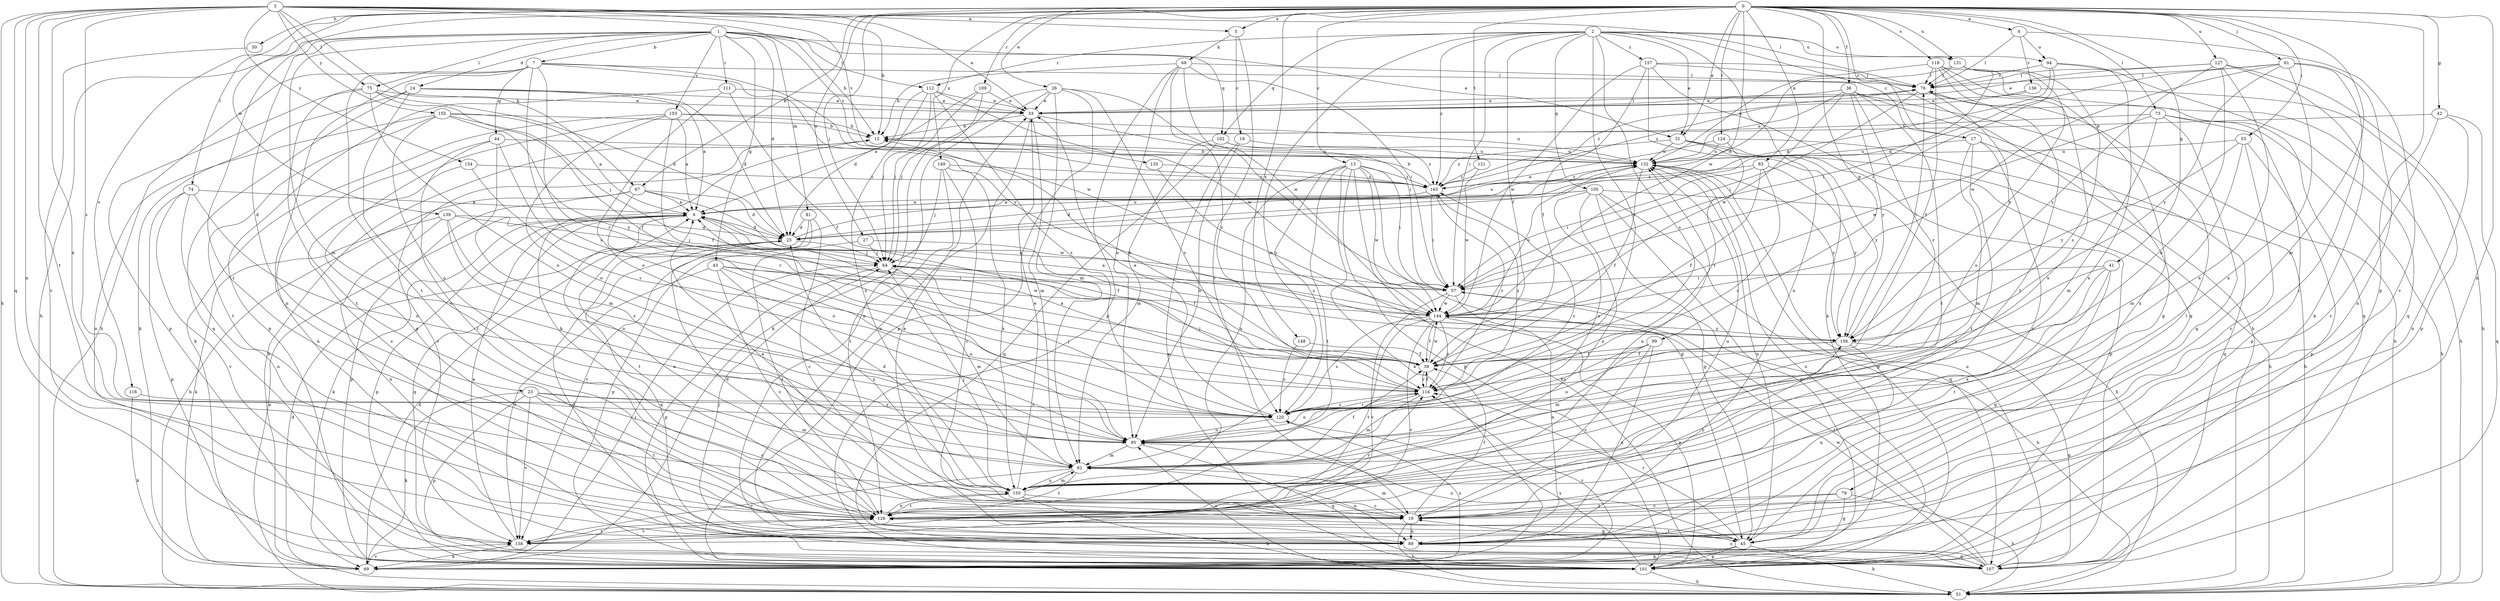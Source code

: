 strict digraph  {
0;
1;
2;
3;
4;
5;
6;
7;
12;
13;
17;
18;
19;
23;
24;
25;
26;
27;
31;
33;
36;
39;
41;
42;
43;
44;
45;
50;
51;
53;
57;
61;
64;
67;
68;
69;
73;
74;
75;
76;
79;
81;
82;
83;
89;
94;
95;
99;
101;
102;
105;
107;
109;
111;
112;
114;
116;
118;
120;
121;
124;
126;
127;
131;
132;
135;
136;
138;
139;
144;
148;
149;
150;
153;
154;
155;
156;
157;
163;
0 -> 4  [label=a];
0 -> 5  [label=a];
0 -> 13  [label=c];
0 -> 17  [label=c];
0 -> 26  [label=e];
0 -> 27  [label=e];
0 -> 31  [label=e];
0 -> 36  [label=f];
0 -> 41  [label=g];
0 -> 42  [label=g];
0 -> 50  [label=h];
0 -> 53  [label=i];
0 -> 61  [label=j];
0 -> 64  [label=j];
0 -> 67  [label=k];
0 -> 73  [label=l];
0 -> 74  [label=l];
0 -> 79  [label=m];
0 -> 83  [label=n];
0 -> 89  [label=n];
0 -> 99  [label=p];
0 -> 101  [label=p];
0 -> 109  [label=r];
0 -> 116  [label=s];
0 -> 118  [label=s];
0 -> 121  [label=t];
0 -> 124  [label=t];
0 -> 127  [label=u];
0 -> 131  [label=u];
0 -> 139  [label=w];
0 -> 144  [label=w];
0 -> 148  [label=x];
0 -> 149  [label=x];
1 -> 7  [label=b];
1 -> 12  [label=b];
1 -> 23  [label=d];
1 -> 24  [label=d];
1 -> 25  [label=d];
1 -> 31  [label=e];
1 -> 43  [label=g];
1 -> 51  [label=h];
1 -> 75  [label=l];
1 -> 81  [label=m];
1 -> 82  [label=m];
1 -> 102  [label=q];
1 -> 111  [label=r];
1 -> 112  [label=r];
1 -> 126  [label=t];
1 -> 153  [label=y];
2 -> 17  [label=c];
2 -> 31  [label=e];
2 -> 39  [label=f];
2 -> 57  [label=i];
2 -> 82  [label=m];
2 -> 89  [label=n];
2 -> 94  [label=o];
2 -> 102  [label=q];
2 -> 105  [label=q];
2 -> 112  [label=r];
2 -> 114  [label=r];
2 -> 120  [label=s];
2 -> 131  [label=u];
2 -> 157  [label=z];
2 -> 163  [label=z];
3 -> 5  [label=a];
3 -> 12  [label=b];
3 -> 33  [label=e];
3 -> 51  [label=h];
3 -> 67  [label=k];
3 -> 75  [label=l];
3 -> 76  [label=l];
3 -> 89  [label=n];
3 -> 107  [label=q];
3 -> 120  [label=s];
3 -> 126  [label=t];
3 -> 135  [label=v];
3 -> 150  [label=x];
3 -> 154  [label=y];
3 -> 155  [label=y];
3 -> 163  [label=z];
4 -> 76  [label=l];
4 -> 94  [label=o];
4 -> 136  [label=v];
4 -> 138  [label=v];
5 -> 18  [label=c];
5 -> 19  [label=c];
5 -> 68  [label=k];
6 -> 25  [label=d];
6 -> 39  [label=f];
6 -> 69  [label=k];
6 -> 101  [label=p];
6 -> 107  [label=q];
6 -> 126  [label=t];
6 -> 132  [label=u];
7 -> 44  [label=g];
7 -> 51  [label=h];
7 -> 76  [label=l];
7 -> 89  [label=n];
7 -> 114  [label=r];
7 -> 120  [label=s];
7 -> 126  [label=t];
7 -> 144  [label=w];
7 -> 156  [label=y];
12 -> 132  [label=u];
12 -> 138  [label=v];
13 -> 45  [label=g];
13 -> 51  [label=h];
13 -> 57  [label=i];
13 -> 69  [label=k];
13 -> 101  [label=p];
13 -> 120  [label=s];
13 -> 126  [label=t];
13 -> 144  [label=w];
13 -> 150  [label=x];
13 -> 163  [label=z];
17 -> 19  [label=c];
17 -> 82  [label=m];
17 -> 107  [label=q];
17 -> 126  [label=t];
17 -> 132  [label=u];
18 -> 95  [label=o];
18 -> 101  [label=p];
18 -> 132  [label=u];
19 -> 6  [label=a];
19 -> 39  [label=f];
19 -> 51  [label=h];
19 -> 82  [label=m];
19 -> 89  [label=n];
19 -> 132  [label=u];
19 -> 156  [label=y];
23 -> 19  [label=c];
23 -> 69  [label=k];
23 -> 82  [label=m];
23 -> 101  [label=p];
23 -> 120  [label=s];
23 -> 126  [label=t];
23 -> 138  [label=v];
24 -> 6  [label=a];
24 -> 19  [label=c];
24 -> 25  [label=d];
24 -> 33  [label=e];
24 -> 69  [label=k];
24 -> 107  [label=q];
25 -> 64  [label=j];
25 -> 107  [label=q];
25 -> 132  [label=u];
26 -> 33  [label=e];
26 -> 57  [label=i];
26 -> 64  [label=j];
26 -> 69  [label=k];
26 -> 82  [label=m];
26 -> 101  [label=p];
26 -> 120  [label=s];
27 -> 39  [label=f];
27 -> 64  [label=j];
27 -> 126  [label=t];
31 -> 51  [label=h];
31 -> 101  [label=p];
31 -> 132  [label=u];
31 -> 156  [label=y];
31 -> 163  [label=z];
33 -> 12  [label=b];
33 -> 57  [label=i];
33 -> 76  [label=l];
33 -> 82  [label=m];
33 -> 89  [label=n];
36 -> 33  [label=e];
36 -> 45  [label=g];
36 -> 51  [label=h];
36 -> 114  [label=r];
36 -> 126  [label=t];
36 -> 132  [label=u];
36 -> 144  [label=w];
36 -> 156  [label=y];
39 -> 12  [label=b];
39 -> 114  [label=r];
39 -> 144  [label=w];
41 -> 45  [label=g];
41 -> 57  [label=i];
41 -> 120  [label=s];
41 -> 126  [label=t];
41 -> 150  [label=x];
42 -> 12  [label=b];
42 -> 19  [label=c];
42 -> 89  [label=n];
42 -> 107  [label=q];
43 -> 19  [label=c];
43 -> 57  [label=i];
43 -> 95  [label=o];
43 -> 138  [label=v];
43 -> 144  [label=w];
43 -> 150  [label=x];
44 -> 82  [label=m];
44 -> 89  [label=n];
44 -> 114  [label=r];
44 -> 126  [label=t];
44 -> 132  [label=u];
45 -> 33  [label=e];
45 -> 51  [label=h];
45 -> 69  [label=k];
45 -> 95  [label=o];
45 -> 101  [label=p];
45 -> 114  [label=r];
45 -> 126  [label=t];
45 -> 132  [label=u];
50 -> 138  [label=v];
51 -> 6  [label=a];
51 -> 25  [label=d];
53 -> 19  [label=c];
53 -> 82  [label=m];
53 -> 101  [label=p];
53 -> 132  [label=u];
53 -> 156  [label=y];
57 -> 6  [label=a];
57 -> 51  [label=h];
57 -> 89  [label=n];
57 -> 138  [label=v];
57 -> 144  [label=w];
61 -> 19  [label=c];
61 -> 25  [label=d];
61 -> 76  [label=l];
61 -> 89  [label=n];
61 -> 144  [label=w];
61 -> 150  [label=x];
61 -> 156  [label=y];
64 -> 57  [label=i];
64 -> 82  [label=m];
64 -> 101  [label=p];
67 -> 6  [label=a];
67 -> 25  [label=d];
67 -> 51  [label=h];
67 -> 95  [label=o];
67 -> 101  [label=p];
67 -> 144  [label=w];
68 -> 12  [label=b];
68 -> 57  [label=i];
68 -> 76  [label=l];
68 -> 95  [label=o];
68 -> 101  [label=p];
68 -> 114  [label=r];
68 -> 144  [label=w];
69 -> 12  [label=b];
69 -> 25  [label=d];
69 -> 64  [label=j];
69 -> 114  [label=r];
69 -> 120  [label=s];
69 -> 138  [label=v];
73 -> 12  [label=b];
73 -> 45  [label=g];
73 -> 51  [label=h];
73 -> 82  [label=m];
73 -> 101  [label=p];
73 -> 144  [label=w];
74 -> 6  [label=a];
74 -> 89  [label=n];
74 -> 95  [label=o];
74 -> 101  [label=p];
74 -> 138  [label=v];
75 -> 25  [label=d];
75 -> 33  [label=e];
75 -> 39  [label=f];
75 -> 95  [label=o];
75 -> 101  [label=p];
75 -> 126  [label=t];
76 -> 33  [label=e];
76 -> 51  [label=h];
76 -> 57  [label=i];
76 -> 95  [label=o];
76 -> 163  [label=z];
79 -> 19  [label=c];
79 -> 45  [label=g];
79 -> 51  [label=h];
79 -> 126  [label=t];
81 -> 19  [label=c];
81 -> 25  [label=d];
81 -> 101  [label=p];
81 -> 138  [label=v];
82 -> 39  [label=f];
82 -> 89  [label=n];
82 -> 126  [label=t];
82 -> 138  [label=v];
82 -> 150  [label=x];
83 -> 39  [label=f];
83 -> 57  [label=i];
83 -> 120  [label=s];
83 -> 156  [label=y];
83 -> 163  [label=z];
89 -> 64  [label=j];
89 -> 76  [label=l];
89 -> 107  [label=q];
94 -> 25  [label=d];
94 -> 57  [label=i];
94 -> 76  [label=l];
94 -> 107  [label=q];
94 -> 150  [label=x];
95 -> 82  [label=m];
95 -> 107  [label=q];
95 -> 163  [label=z];
99 -> 19  [label=c];
99 -> 39  [label=f];
99 -> 82  [label=m];
99 -> 89  [label=n];
99 -> 120  [label=s];
101 -> 51  [label=h];
101 -> 95  [label=o];
101 -> 120  [label=s];
101 -> 132  [label=u];
102 -> 82  [label=m];
102 -> 107  [label=q];
102 -> 132  [label=u];
102 -> 163  [label=z];
105 -> 6  [label=a];
105 -> 25  [label=d];
105 -> 45  [label=g];
105 -> 51  [label=h];
105 -> 95  [label=o];
105 -> 101  [label=p];
105 -> 107  [label=q];
105 -> 150  [label=x];
107 -> 19  [label=c];
107 -> 25  [label=d];
107 -> 57  [label=i];
107 -> 132  [label=u];
107 -> 144  [label=w];
109 -> 6  [label=a];
109 -> 33  [label=e];
109 -> 64  [label=j];
109 -> 89  [label=n];
111 -> 33  [label=e];
111 -> 39  [label=f];
111 -> 95  [label=o];
111 -> 101  [label=p];
112 -> 25  [label=d];
112 -> 33  [label=e];
112 -> 64  [label=j];
112 -> 120  [label=s];
112 -> 144  [label=w];
112 -> 150  [label=x];
114 -> 6  [label=a];
114 -> 39  [label=f];
114 -> 64  [label=j];
114 -> 82  [label=m];
114 -> 95  [label=o];
114 -> 120  [label=s];
114 -> 163  [label=z];
116 -> 69  [label=k];
116 -> 120  [label=s];
118 -> 39  [label=f];
118 -> 76  [label=l];
118 -> 89  [label=n];
118 -> 107  [label=q];
118 -> 126  [label=t];
118 -> 132  [label=u];
118 -> 150  [label=x];
120 -> 33  [label=e];
120 -> 64  [label=j];
120 -> 95  [label=o];
120 -> 114  [label=r];
121 -> 144  [label=w];
121 -> 163  [label=z];
124 -> 6  [label=a];
124 -> 51  [label=h];
124 -> 114  [label=r];
124 -> 132  [label=u];
126 -> 12  [label=b];
126 -> 25  [label=d];
126 -> 45  [label=g];
126 -> 114  [label=r];
126 -> 132  [label=u];
126 -> 138  [label=v];
126 -> 150  [label=x];
127 -> 33  [label=e];
127 -> 51  [label=h];
127 -> 69  [label=k];
127 -> 76  [label=l];
127 -> 95  [label=o];
127 -> 150  [label=x];
127 -> 156  [label=y];
131 -> 25  [label=d];
131 -> 57  [label=i];
131 -> 76  [label=l];
131 -> 120  [label=s];
131 -> 156  [label=y];
132 -> 12  [label=b];
132 -> 39  [label=f];
132 -> 101  [label=p];
132 -> 156  [label=y];
132 -> 163  [label=z];
135 -> 156  [label=y];
135 -> 163  [label=z];
136 -> 33  [label=e];
136 -> 101  [label=p];
136 -> 163  [label=z];
138 -> 6  [label=a];
138 -> 69  [label=k];
138 -> 126  [label=t];
139 -> 25  [label=d];
139 -> 64  [label=j];
139 -> 69  [label=k];
139 -> 89  [label=n];
139 -> 95  [label=o];
139 -> 120  [label=s];
144 -> 6  [label=a];
144 -> 39  [label=f];
144 -> 101  [label=p];
144 -> 114  [label=r];
144 -> 120  [label=s];
144 -> 126  [label=t];
144 -> 132  [label=u];
144 -> 138  [label=v];
144 -> 156  [label=y];
148 -> 39  [label=f];
148 -> 120  [label=s];
149 -> 19  [label=c];
149 -> 64  [label=j];
149 -> 126  [label=t];
149 -> 150  [label=x];
149 -> 163  [label=z];
150 -> 6  [label=a];
150 -> 19  [label=c];
150 -> 25  [label=d];
150 -> 33  [label=e];
150 -> 51  [label=h];
150 -> 64  [label=j];
150 -> 82  [label=m];
150 -> 126  [label=t];
153 -> 6  [label=a];
153 -> 12  [label=b];
153 -> 39  [label=f];
153 -> 45  [label=g];
153 -> 69  [label=k];
153 -> 95  [label=o];
153 -> 132  [label=u];
154 -> 19  [label=c];
154 -> 114  [label=r];
154 -> 163  [label=z];
155 -> 6  [label=a];
155 -> 12  [label=b];
155 -> 64  [label=j];
155 -> 89  [label=n];
155 -> 95  [label=o];
155 -> 126  [label=t];
155 -> 156  [label=y];
156 -> 39  [label=f];
156 -> 76  [label=l];
156 -> 89  [label=n];
156 -> 95  [label=o];
156 -> 107  [label=q];
157 -> 39  [label=f];
157 -> 51  [label=h];
157 -> 69  [label=k];
157 -> 76  [label=l];
157 -> 107  [label=q];
157 -> 144  [label=w];
163 -> 6  [label=a];
163 -> 12  [label=b];
163 -> 57  [label=i];
163 -> 114  [label=r];
}
